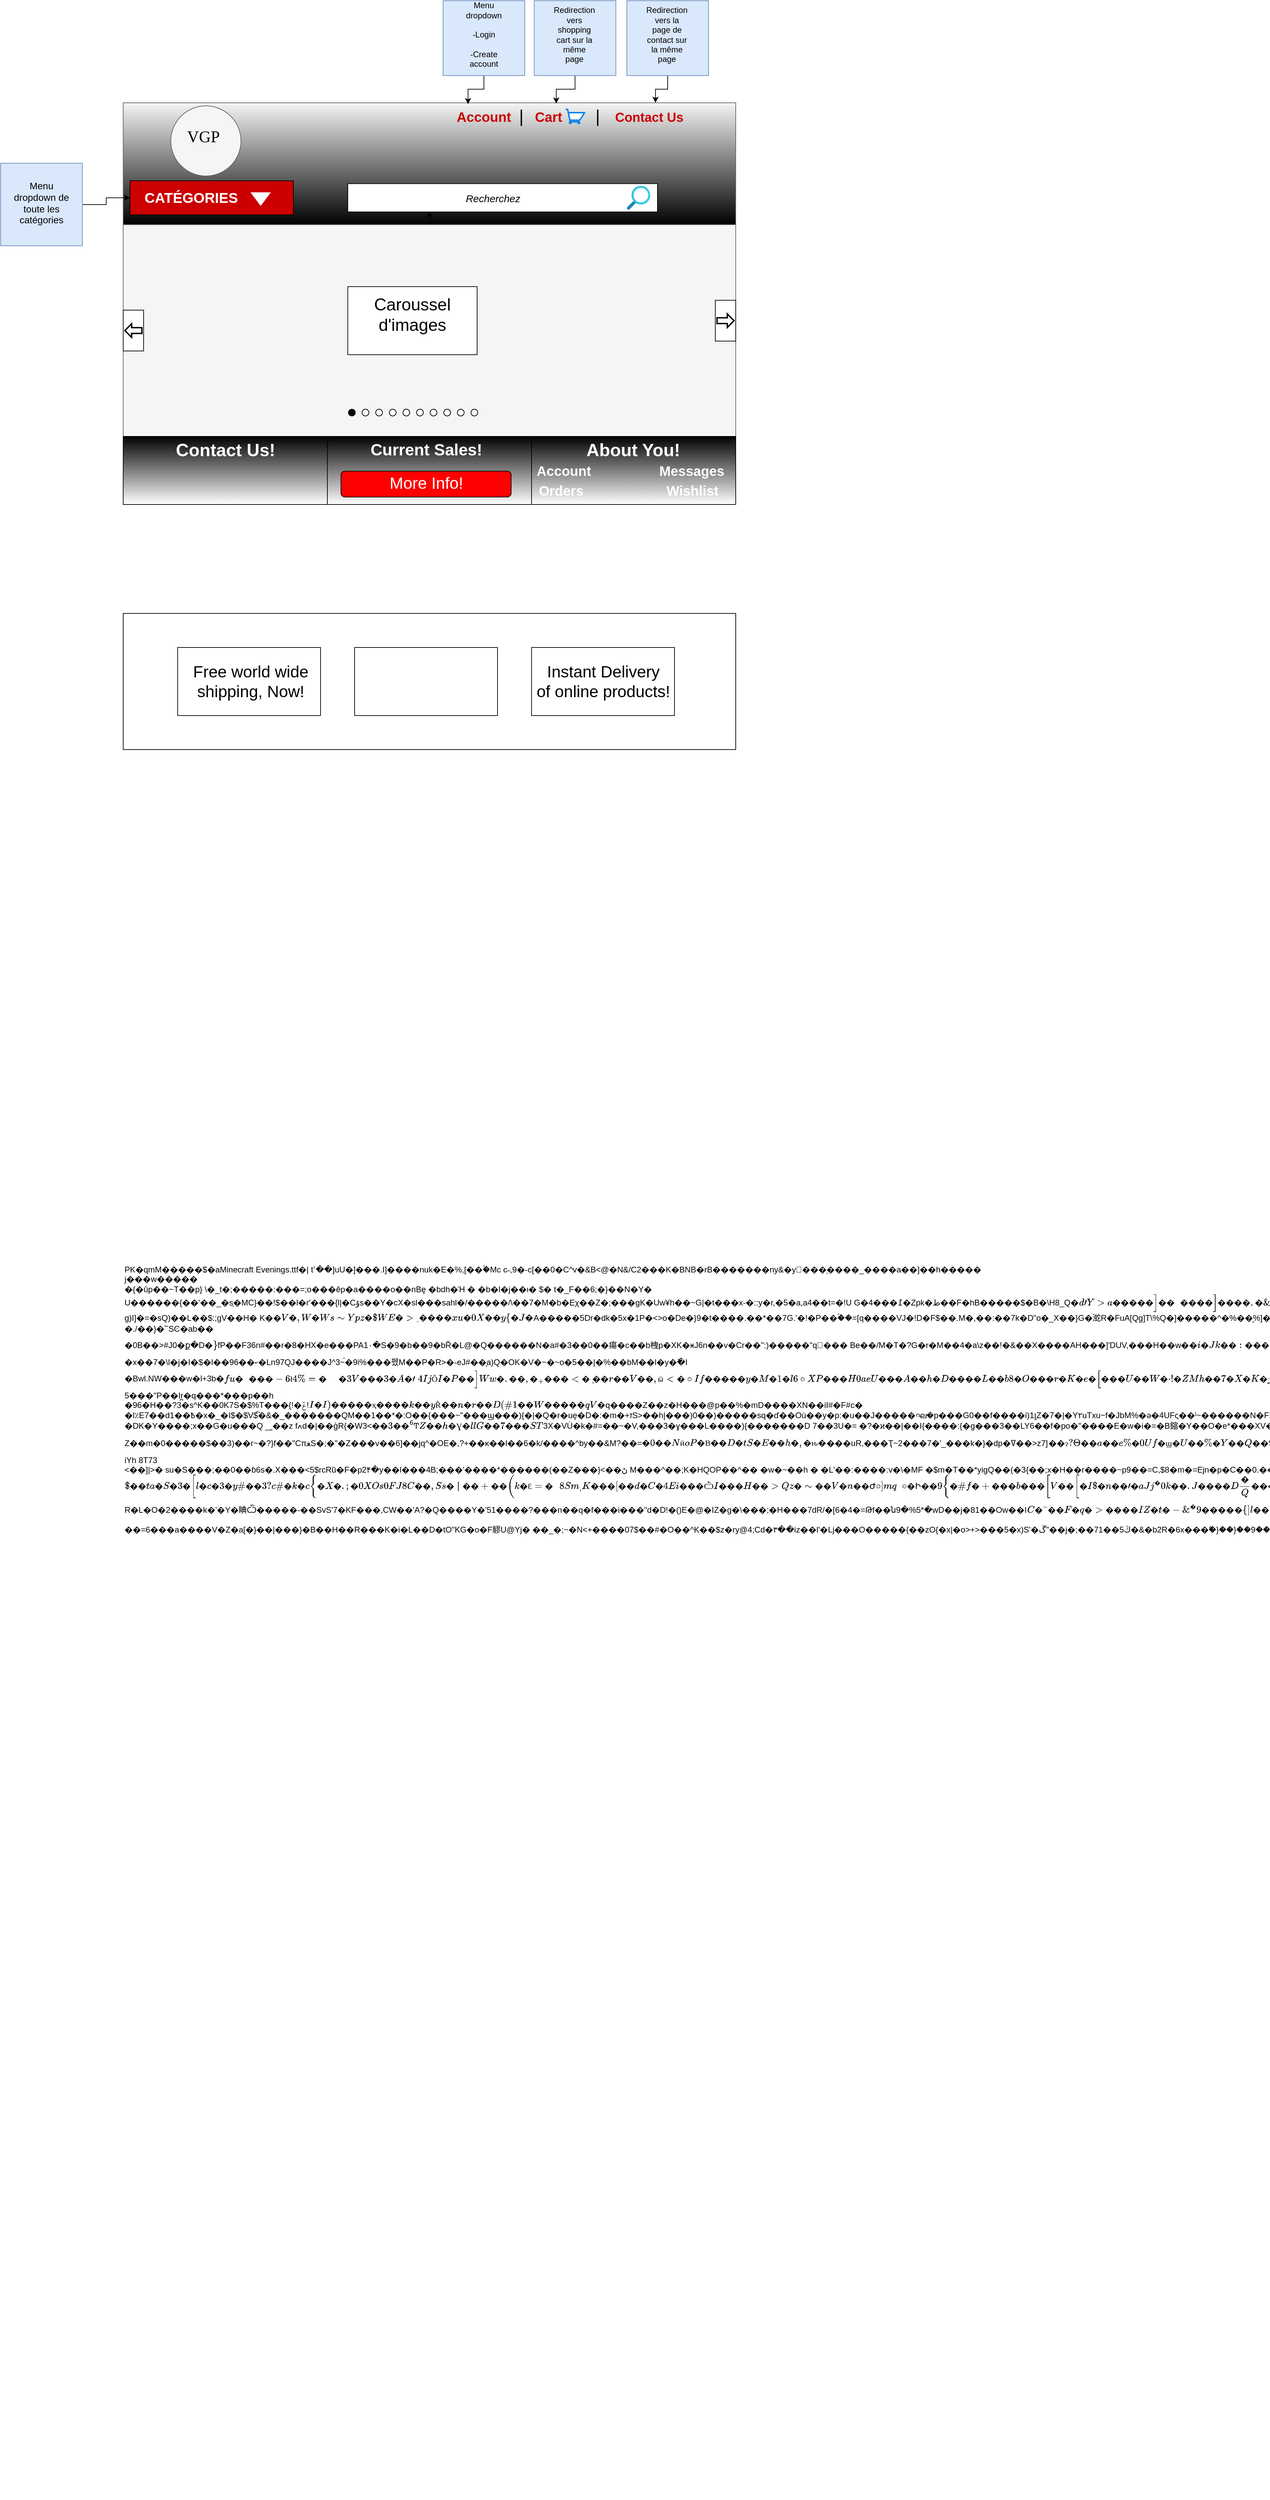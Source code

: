 <mxfile version="13.8.5" type="github">
  <diagram id="dYi3LoX2D-u_dekNeybU" name="Page-1">
    <mxGraphModel dx="2322" dy="3963" grid="1" gridSize="10" guides="1" tooltips="1" connect="1" arrows="1" fold="1" page="1" pageScale="1" pageWidth="900" pageHeight="1600" math="0" shadow="0">
      <root>
        <mxCell id="0" />
        <mxCell id="1" parent="0" />
        <mxCell id="12CVPQTj4qh7yBTBn0yW-5" value="" style="rounded=0;whiteSpace=wrap;html=1;fillColor=#f5f5f5;strokeColor=#666666;gradientColor=#000000;" vertex="1" parent="1">
          <mxGeometry y="-1700" width="900" height="179" as="geometry" />
        </mxCell>
        <mxCell id="cHnSCkkfZHPOHj3AAeh6-6" style="edgeStyle=orthogonalEdgeStyle;rounded=0;orthogonalLoop=1;jettySize=auto;html=1;exitX=0.5;exitY=0;exitDx=0;exitDy=0;" edge="1" parent="1" source="2yabFbFt9VHdaNWseqrh-1">
          <mxGeometry relative="1" as="geometry">
            <mxPoint x="450" y="-1541" as="targetPoint" />
          </mxGeometry>
        </mxCell>
        <mxCell id="2yabFbFt9VHdaNWseqrh-1" value="" style="rounded=0;whiteSpace=wrap;html=1;fillColor=#f5f5f5;strokeColor=#666666;fontColor=#333333;" vertex="1" parent="1">
          <mxGeometry y="-1521" width="900" height="311" as="geometry" />
        </mxCell>
        <mxCell id="2yabFbFt9VHdaNWseqrh-17" value="" style="group" connectable="0" vertex="1" parent="1">
          <mxGeometry x="331" y="-1250" width="190" height="10" as="geometry" />
        </mxCell>
        <mxCell id="2yabFbFt9VHdaNWseqrh-2" value="" style="ellipse;whiteSpace=wrap;html=1;aspect=fixed;fillColor=#000000;" vertex="1" parent="2yabFbFt9VHdaNWseqrh-17">
          <mxGeometry width="10" height="10" as="geometry" />
        </mxCell>
        <mxCell id="2yabFbFt9VHdaNWseqrh-3" value="" style="ellipse;whiteSpace=wrap;html=1;aspect=fixed;" vertex="1" parent="2yabFbFt9VHdaNWseqrh-17">
          <mxGeometry x="20" width="10" height="10" as="geometry" />
        </mxCell>
        <mxCell id="2yabFbFt9VHdaNWseqrh-4" value="" style="ellipse;whiteSpace=wrap;html=1;aspect=fixed;" vertex="1" parent="2yabFbFt9VHdaNWseqrh-17">
          <mxGeometry x="40" width="10" height="10" as="geometry" />
        </mxCell>
        <mxCell id="2yabFbFt9VHdaNWseqrh-5" value="" style="ellipse;whiteSpace=wrap;html=1;aspect=fixed;" vertex="1" parent="2yabFbFt9VHdaNWseqrh-17">
          <mxGeometry x="60" width="10" height="10" as="geometry" />
        </mxCell>
        <mxCell id="2yabFbFt9VHdaNWseqrh-6" value="" style="ellipse;whiteSpace=wrap;html=1;aspect=fixed;" vertex="1" parent="2yabFbFt9VHdaNWseqrh-17">
          <mxGeometry x="80" width="10" height="10" as="geometry" />
        </mxCell>
        <mxCell id="2yabFbFt9VHdaNWseqrh-7" value="" style="ellipse;whiteSpace=wrap;html=1;aspect=fixed;" vertex="1" parent="2yabFbFt9VHdaNWseqrh-17">
          <mxGeometry x="100" width="10" height="10" as="geometry" />
        </mxCell>
        <mxCell id="2yabFbFt9VHdaNWseqrh-8" value="" style="ellipse;whiteSpace=wrap;html=1;aspect=fixed;" vertex="1" parent="2yabFbFt9VHdaNWseqrh-17">
          <mxGeometry x="120" width="10" height="10" as="geometry" />
        </mxCell>
        <mxCell id="2yabFbFt9VHdaNWseqrh-9" value="" style="ellipse;whiteSpace=wrap;html=1;aspect=fixed;" vertex="1" parent="2yabFbFt9VHdaNWseqrh-17">
          <mxGeometry x="140" width="10" height="10" as="geometry" />
        </mxCell>
        <mxCell id="2yabFbFt9VHdaNWseqrh-10" value="" style="ellipse;whiteSpace=wrap;html=1;aspect=fixed;" vertex="1" parent="2yabFbFt9VHdaNWseqrh-17">
          <mxGeometry x="160" width="10" height="10" as="geometry" />
        </mxCell>
        <mxCell id="2yabFbFt9VHdaNWseqrh-11" value="" style="ellipse;whiteSpace=wrap;html=1;aspect=fixed;" vertex="1" parent="2yabFbFt9VHdaNWseqrh-17">
          <mxGeometry x="180" width="10" height="10" as="geometry" />
        </mxCell>
        <mxCell id="zTn_pAnikClX0TM4PAsH-5" style="edgeStyle=orthogonalEdgeStyle;rounded=0;orthogonalLoop=1;jettySize=auto;html=1;exitX=1;exitY=1;exitDx=0;exitDy=0;entryX=0.5;entryY=1;entryDx=0;entryDy=0;" edge="1" parent="2yabFbFt9VHdaNWseqrh-17" source="2yabFbFt9VHdaNWseqrh-2" target="2yabFbFt9VHdaNWseqrh-2">
          <mxGeometry relative="1" as="geometry" />
        </mxCell>
        <mxCell id="zTn_pAnikClX0TM4PAsH-8" value="" style="rounded=0;whiteSpace=wrap;html=1;" vertex="1" parent="1">
          <mxGeometry x="330" y="-1430" width="190" height="100" as="geometry" />
        </mxCell>
        <mxCell id="zTn_pAnikClX0TM4PAsH-10" value="&lt;font style=&quot;font-size: 25px&quot;&gt;Caroussel d&#39;images&lt;/font&gt;" style="text;html=1;strokeColor=none;fillColor=none;align=center;verticalAlign=middle;whiteSpace=wrap;rounded=0;" vertex="1" parent="1">
          <mxGeometry x="405" y="-1400" width="40" height="20" as="geometry" />
        </mxCell>
        <mxCell id="cHnSCkkfZHPOHj3AAeh6-7" value="" style="rounded=0;whiteSpace=wrap;html=1;fillColor=#FFFFFF;" vertex="1" parent="1">
          <mxGeometry x="330" y="-1581.25" width="455" height="41.5" as="geometry" />
        </mxCell>
        <mxCell id="cHnSCkkfZHPOHj3AAeh6-5" value="" style="aspect=fixed;html=1;points=[];align=center;image;fontSize=12;image=img/lib/azure2/general/Search.svg;fillColor=#000000;gradientColor=#CCCCCC;" vertex="1" parent="1">
          <mxGeometry x="740" y="-1578" width="34.46" height="35" as="geometry" />
        </mxCell>
        <mxCell id="cHnSCkkfZHPOHj3AAeh6-10" value="" style="html=1;verticalLabelPosition=bottom;align=center;labelBackgroundColor=#ffffff;verticalAlign=top;strokeWidth=2;strokeColor=#0080F0;shadow=0;dashed=0;shape=mxgraph.ios7.icons.shopping_cart;fillColor=#FFFFFF;gradientColor=none;" vertex="1" parent="1">
          <mxGeometry x="650" y="-1690.38" width="27.77" height="20.75" as="geometry" />
        </mxCell>
        <mxCell id="zTn_pAnikClX0TM4PAsH-13" value="" style="rounded=0;whiteSpace=wrap;html=1;fillColor=#CC0000;" vertex="1" parent="1">
          <mxGeometry x="10" y="-1585.5" width="240" height="50" as="geometry" />
        </mxCell>
        <mxCell id="cHnSCkkfZHPOHj3AAeh6-12" value="" style="rounded=0;whiteSpace=wrap;html=1;fillColor=#FFFFFF;gradientColor=#000000;gradientDirection=north;" vertex="1" parent="1">
          <mxGeometry y="-1210" width="300" height="100" as="geometry" />
        </mxCell>
        <mxCell id="cHnSCkkfZHPOHj3AAeh6-13" value="" style="rounded=0;whiteSpace=wrap;html=1;fillColor=#FFFFFF;gradientColor=#000000;gradientDirection=north;" vertex="1" parent="1">
          <mxGeometry x="300" y="-1210" width="300" height="100" as="geometry" />
        </mxCell>
        <mxCell id="cHnSCkkfZHPOHj3AAeh6-14" value="" style="rounded=0;whiteSpace=wrap;html=1;fillColor=#FFFFFF;gradientColor=#000000;gradientDirection=north;" vertex="1" parent="1">
          <mxGeometry x="600" y="-1210" width="300" height="100" as="geometry" />
        </mxCell>
        <mxCell id="cHnSCkkfZHPOHj3AAeh6-16" value="&lt;b&gt;&lt;font style=&quot;font-size: 26px&quot; color=&quot;#FFFFFF&quot;&gt;Contact Us!&lt;/font&gt;&lt;/b&gt;" style="text;html=1;resizable=0;autosize=1;align=center;verticalAlign=middle;points=[];fillColor=none;strokeColor=none;rounded=0;" vertex="1" parent="1">
          <mxGeometry x="70" y="-1200" width="160" height="20" as="geometry" />
        </mxCell>
        <mxCell id="cHnSCkkfZHPOHj3AAeh6-17" value="" style="shape=image;html=1;verticalAlign=top;verticalLabelPosition=bottom;labelBackgroundColor=#ffffff;imageAspect=0;aspect=fixed;image=https://cdn2.iconfinder.com/data/icons/asic/50/.svg-7-128.png;fillColor=#FFFFFF;gradientColor=none;" vertex="1" parent="1">
          <mxGeometry x="262" y="-1148" width="38" height="38" as="geometry" />
        </mxCell>
        <mxCell id="cHnSCkkfZHPOHj3AAeh6-18" value="" style="shape=image;html=1;verticalAlign=top;verticalLabelPosition=bottom;labelBackgroundColor=#ffffff;imageAspect=0;aspect=fixed;image=https://cdn2.iconfinder.com/data/icons/black-white-social-media/32/facebook_online_social_media-128.png;fillColor=#FFFFFF;gradientColor=none;" vertex="1" parent="1">
          <mxGeometry y="-1150" width="38" height="38" as="geometry" />
        </mxCell>
        <mxCell id="cHnSCkkfZHPOHj3AAeh6-19" value="" style="shape=image;html=1;verticalAlign=top;verticalLabelPosition=bottom;labelBackgroundColor=#ffffff;imageAspect=0;aspect=fixed;image=https://cdn2.iconfinder.com/data/icons/black-white-social-media/32/online_social_media_twitter-128.png;fillColor=#FFFFFF;gradientColor=none;" vertex="1" parent="1">
          <mxGeometry x="60" y="-1150" width="38" height="38" as="geometry" />
        </mxCell>
        <mxCell id="cHnSCkkfZHPOHj3AAeh6-20" value="" style="shape=image;html=1;verticalAlign=top;verticalLabelPosition=bottom;labelBackgroundColor=#ffffff;imageAspect=0;aspect=fixed;image=https://cdn1.iconfinder.com/data/icons/social-media-outline-6/128/SocialMedia_Instagram-Outline-128.png;fillColor=#FFFFFF;gradientColor=none;" vertex="1" parent="1">
          <mxGeometry x="120" y="-1148" width="38" height="38" as="geometry" />
        </mxCell>
        <mxCell id="cHnSCkkfZHPOHj3AAeh6-21" value="" style="shape=image;html=1;verticalAlign=top;verticalLabelPosition=bottom;labelBackgroundColor=#ffffff;imageAspect=0;aspect=fixed;image=https://cdn3.iconfinder.com/data/icons/social-round-corner/512/youtube__social_media__icons-128.png;fillColor=#FFFFFF;gradientColor=none;" vertex="1" parent="1">
          <mxGeometry x="187" y="-1148" width="38" height="38" as="geometry" />
        </mxCell>
        <mxCell id="cHnSCkkfZHPOHj3AAeh6-22" value="&lt;b&gt;&lt;font style=&quot;font-size: 26px&quot; color=&quot;#FFFFFF&quot;&gt;About You!&lt;/font&gt;&lt;/b&gt;" style="text;html=1;resizable=0;autosize=1;align=center;verticalAlign=middle;points=[];fillColor=none;strokeColor=none;rounded=0;" vertex="1" parent="1">
          <mxGeometry x="674.46" y="-1200" width="150" height="20" as="geometry" />
        </mxCell>
        <mxCell id="eJIkvE0NkPN4ULKy25J0-5" value="" style="rounded=0;whiteSpace=wrap;html=1;" vertex="1" parent="1">
          <mxGeometry y="-950" width="900" height="200" as="geometry" />
        </mxCell>
        <mxCell id="zTn_pAnikClX0TM4PAsH-18" value="&lt;b&gt;&lt;font style=&quot;font-size: 21px&quot; color=&quot;#FFFFFF&quot;&gt;CATÉGORIES&lt;/font&gt;&lt;/b&gt;" style="text;html=1;strokeColor=none;fillColor=none;align=center;verticalAlign=middle;whiteSpace=wrap;rounded=0;" vertex="1" parent="1">
          <mxGeometry x="80" y="-1571.25" width="40" height="20" as="geometry" />
        </mxCell>
        <mxCell id="cHnSCkkfZHPOHj3AAeh6-23" value="&lt;b&gt;&lt;font style=&quot;font-size: 20px&quot; color=&quot;#FFFFFF&quot;&gt;Account&lt;/font&gt;&lt;/b&gt;" style="text;html=1;resizable=0;autosize=1;align=center;verticalAlign=middle;points=[];fillColor=none;strokeColor=none;rounded=0;" vertex="1" parent="1">
          <mxGeometry x="597.23" y="-1170" width="100" height="20" as="geometry" />
        </mxCell>
        <mxCell id="eJIkvE0NkPN4ULKy25J0-13" value="" style="rounded=0;whiteSpace=wrap;html=1;" vertex="1" parent="1">
          <mxGeometry x="80" y="-900" width="210" height="100" as="geometry" />
        </mxCell>
        <mxCell id="zTn_pAnikClX0TM4PAsH-19" value="" style="html=1;shadow=0;dashed=0;align=center;verticalAlign=middle;shape=mxgraph.arrows2.arrow;dy=0.6;dx=40;direction=south;notch=0;fillColor=#FFFFFF;strokeColor=none;" vertex="1" parent="1">
          <mxGeometry x="187" y="-1568.5" width="30" height="20" as="geometry" />
        </mxCell>
        <mxCell id="cHnSCkkfZHPOHj3AAeh6-24" value="&lt;b&gt;&lt;font style=&quot;font-size: 20px&quot; color=&quot;#FFFFFF&quot;&gt;Orders&lt;/font&gt;&lt;/b&gt;" style="text;html=1;resizable=0;autosize=1;align=center;verticalAlign=middle;points=[];fillColor=none;strokeColor=none;rounded=0;" vertex="1" parent="1">
          <mxGeometry x="603.46" y="-1141" width="80" height="20" as="geometry" />
        </mxCell>
        <mxCell id="eJIkvE0NkPN4ULKy25J0-17" value="&lt;span style=&quot;font-size: 24px&quot;&gt;Free world wide&lt;br&gt;shipping, Now!&lt;/span&gt;" style="text;html=1;resizable=0;autosize=1;align=center;verticalAlign=middle;points=[];fillColor=none;strokeColor=none;rounded=0;" vertex="1" parent="1">
          <mxGeometry x="77" y="-870" width="220" height="40" as="geometry" />
        </mxCell>
        <mxCell id="zTn_pAnikClX0TM4PAsH-22" style="edgeStyle=orthogonalEdgeStyle;rounded=0;orthogonalLoop=1;jettySize=auto;html=1;" edge="1" parent="1" source="zTn_pAnikClX0TM4PAsH-20" target="zTn_pAnikClX0TM4PAsH-13">
          <mxGeometry relative="1" as="geometry" />
        </mxCell>
        <mxCell id="cHnSCkkfZHPOHj3AAeh6-25" value="&lt;b&gt;&lt;font style=&quot;font-size: 20px&quot; color=&quot;#FFFFFF&quot;&gt;Messages&lt;/font&gt;&lt;/b&gt;" style="text;html=1;resizable=0;autosize=1;align=center;verticalAlign=middle;points=[];fillColor=none;strokeColor=none;rounded=0;" vertex="1" parent="1">
          <mxGeometry x="780" y="-1170" width="110" height="20" as="geometry" />
        </mxCell>
        <mxCell id="eJIkvE0NkPN4ULKy25J0-18" value="" style="rounded=0;whiteSpace=wrap;html=1;" vertex="1" parent="1">
          <mxGeometry x="340" y="-900" width="210" height="100" as="geometry" />
        </mxCell>
        <mxCell id="zTn_pAnikClX0TM4PAsH-20" value="" style="rounded=0;whiteSpace=wrap;html=1;fillColor=#dae8fc;strokeColor=#6c8ebf;" vertex="1" parent="1">
          <mxGeometry x="-180" y="-1611.25" width="120" height="121.25" as="geometry" />
        </mxCell>
        <mxCell id="cHnSCkkfZHPOHj3AAeh6-26" value="&lt;b&gt;&lt;font style=&quot;font-size: 20px&quot; color=&quot;#FFFFFF&quot;&gt;Wishlist&lt;/font&gt;&lt;/b&gt;" style="text;html=1;resizable=0;autosize=1;align=center;verticalAlign=middle;points=[];fillColor=none;strokeColor=none;rounded=0;" vertex="1" parent="1">
          <mxGeometry x="791" y="-1141" width="90" height="20" as="geometry" />
        </mxCell>
        <mxCell id="eJIkvE0NkPN4ULKy25J0-19" value="" style="rounded=0;whiteSpace=wrap;html=1;" vertex="1" parent="1">
          <mxGeometry x="600" y="-900" width="210" height="100" as="geometry" />
        </mxCell>
        <mxCell id="zTn_pAnikClX0TM4PAsH-21" value="&lt;div&gt;&lt;font style=&quot;font-size: 14px&quot;&gt;Menu dropdown de toute les catégories&lt;br&gt;&lt;/font&gt;&lt;/div&gt;" style="text;html=1;strokeColor=none;fillColor=none;align=center;verticalAlign=middle;whiteSpace=wrap;rounded=0;" vertex="1" parent="1">
          <mxGeometry x="-170" y="-1568.5" width="100" height="30" as="geometry" />
        </mxCell>
        <mxCell id="zTn_pAnikClX0TM4PAsH-25" value="" style="ellipse;whiteSpace=wrap;html=1;aspect=fixed;fillColor=#f5f5f5;strokeColor=#666666;fontColor=#333333;" vertex="1" parent="1">
          <mxGeometry x="70" y="-1695.5" width="103" height="103" as="geometry" />
        </mxCell>
        <mxCell id="cHnSCkkfZHPOHj3AAeh6-27" value="&lt;font style=&quot;font-size: 24px&quot;&gt;Instant Delivery &lt;br&gt;of online products!&lt;/font&gt;" style="text;html=1;resizable=0;autosize=1;align=center;verticalAlign=middle;points=[];fillColor=none;strokeColor=none;rounded=0;rotation=0;" vertex="1" parent="1">
          <mxGeometry x="600" y="-870" width="210" height="40" as="geometry" />
        </mxCell>
        <mxCell id="cHnSCkkfZHPOHj3AAeh6-28" value="&lt;b&gt;&lt;font style=&quot;font-size: 24px&quot; color=&quot;#FFFFFF&quot;&gt;Current Sales!&lt;/font&gt;&lt;/b&gt;" style="text;html=1;resizable=0;autosize=1;align=center;verticalAlign=middle;points=[];fillColor=none;strokeColor=none;rounded=0;" vertex="1" parent="1">
          <mxGeometry x="355" y="-1200" width="180" height="20" as="geometry" />
        </mxCell>
        <mxCell id="cHnSCkkfZHPOHj3AAeh6-30" value="" style="rounded=1;whiteSpace=wrap;html=1;gradientColor=none;fillColor=#FF0000;" vertex="1" parent="1">
          <mxGeometry x="320" y="-1159" width="250" height="38" as="geometry" />
        </mxCell>
        <mxCell id="cHnSCkkfZHPOHj3AAeh6-31" value="&lt;span style=&quot;font-size: 24px&quot;&gt;&lt;font color=&quot;#ffffff&quot;&gt;More Info!&lt;/font&gt;&lt;/span&gt;" style="text;html=1;resizable=0;autosize=1;align=center;verticalAlign=middle;points=[];fillColor=none;strokeColor=none;rounded=0;" vertex="1" parent="1">
          <mxGeometry x="385" y="-1151" width="120" height="20" as="geometry" />
        </mxCell>
        <mxCell id="cHnSCkkfZHPOHj3AAeh6-29" value="" style="shape=image;html=1;verticalAlign=top;verticalLabelPosition=bottom;labelBackgroundColor=#ffffff;imageAspect=0;aspect=fixed;image=https://cdn0.iconfinder.com/data/icons/software-16/20/mouse_pointer-128.png;fillColor=#FFFFFF;gradientColor=none;rotation=-40;" vertex="1" parent="1">
          <mxGeometry x="520" y="-1154.5" width="47" height="47" as="geometry" />
        </mxCell>
        <mxCell id="zTn_pAnikClX0TM4PAsH-27" value="&lt;font color=&quot;#CC0000&quot;&gt;&lt;b&gt;&lt;font style=&quot;font-size: 20px&quot;&gt;Account&lt;/font&gt;&lt;/b&gt;&lt;/font&gt;" style="text;html=1;strokeColor=none;fillColor=none;align=center;verticalAlign=middle;whiteSpace=wrap;rounded=0;" vertex="1" parent="1">
          <mxGeometry x="505" y="-1690" width="50" height="20" as="geometry" />
        </mxCell>
        <mxCell id="zTn_pAnikClX0TM4PAsH-28" value="" style="line;strokeWidth=2;direction=south;html=1;fillColor=#CC0000;" vertex="1" parent="1">
          <mxGeometry x="580" y="-1690" width="10" height="24" as="geometry" />
        </mxCell>
        <mxCell id="zTn_pAnikClX0TM4PAsH-29" value="&lt;b&gt;&lt;font style=&quot;font-size: 20px&quot; color=&quot;#CC0000&quot;&gt;Cart&lt;/font&gt;&lt;/b&gt;" style="text;html=1;strokeColor=none;fillColor=none;align=center;verticalAlign=middle;whiteSpace=wrap;rounded=0;" vertex="1" parent="1">
          <mxGeometry x="600" y="-1690" width="50" height="20" as="geometry" />
        </mxCell>
        <mxCell id="zTn_pAnikClX0TM4PAsH-30" value="" style="line;strokeWidth=2;direction=south;html=1;fillColor=#CC0000;" vertex="1" parent="1">
          <mxGeometry x="692.23" y="-1690" width="10" height="24" as="geometry" />
        </mxCell>
        <mxCell id="zTn_pAnikClX0TM4PAsH-31" value="&lt;font color=&quot;#CC0000&quot;&gt;&lt;b&gt;&lt;font style=&quot;font-size: 19px&quot;&gt;Contact Us&lt;/font&gt;&lt;/b&gt;&lt;/font&gt;" style="text;html=1;strokeColor=none;fillColor=none;align=center;verticalAlign=middle;whiteSpace=wrap;rounded=0;" vertex="1" parent="1">
          <mxGeometry x="710" y="-1688" width="125.54" height="20" as="geometry" />
        </mxCell>
        <mxCell id="zTn_pAnikClX0TM4PAsH-32" value="&lt;font style=&quot;font-size: 15px&quot;&gt;&lt;i&gt;Recherchez&lt;/i&gt;&lt;/font&gt;" style="text;html=1;strokeColor=none;fillColor=none;align=center;verticalAlign=middle;whiteSpace=wrap;rounded=0;" vertex="1" parent="1">
          <mxGeometry x="436" y="-1570.5" width="215" height="20" as="geometry" />
        </mxCell>
        <mxCell id="zTn_pAnikClX0TM4PAsH-38" style="edgeStyle=orthogonalEdgeStyle;rounded=0;orthogonalLoop=1;jettySize=auto;html=1;entryX=0.563;entryY=0.011;entryDx=0;entryDy=0;entryPerimeter=0;" edge="1" parent="1" source="zTn_pAnikClX0TM4PAsH-33" target="12CVPQTj4qh7yBTBn0yW-5">
          <mxGeometry relative="1" as="geometry" />
        </mxCell>
        <mxCell id="zTn_pAnikClX0TM4PAsH-33" value="" style="rounded=0;whiteSpace=wrap;html=1;fillColor=#dae8fc;strokeColor=#6c8ebf;" vertex="1" parent="1">
          <mxGeometry x="470" y="-1850" width="120" height="110" as="geometry" />
        </mxCell>
        <mxCell id="zTn_pAnikClX0TM4PAsH-34" value="Menu dropdown&lt;br&gt;&lt;br&gt;&lt;div&gt;-Login&lt;/div&gt;&lt;div&gt;&lt;br&gt;&lt;/div&gt;-Create account" style="text;html=1;strokeColor=none;fillColor=none;align=center;verticalAlign=middle;whiteSpace=wrap;rounded=0;" vertex="1" parent="1">
          <mxGeometry x="510" y="-1810" width="40" height="20" as="geometry" />
        </mxCell>
        <mxCell id="zTn_pAnikClX0TM4PAsH-42" style="edgeStyle=orthogonalEdgeStyle;rounded=0;orthogonalLoop=1;jettySize=auto;html=1;entryX=0.707;entryY=0.006;entryDx=0;entryDy=0;entryPerimeter=0;" edge="1" parent="1" source="zTn_pAnikClX0TM4PAsH-39" target="12CVPQTj4qh7yBTBn0yW-5">
          <mxGeometry relative="1" as="geometry" />
        </mxCell>
        <mxCell id="zTn_pAnikClX0TM4PAsH-39" value="" style="rounded=0;whiteSpace=wrap;html=1;fillColor=#dae8fc;strokeColor=#6c8ebf;" vertex="1" parent="1">
          <mxGeometry x="603.89" y="-1850" width="120" height="110" as="geometry" />
        </mxCell>
        <mxCell id="zTn_pAnikClX0TM4PAsH-40" value="Redirection vers shopping cart sur la même page" style="text;html=1;strokeColor=none;fillColor=none;align=center;verticalAlign=middle;whiteSpace=wrap;rounded=0;" vertex="1" parent="1">
          <mxGeometry x="643.46" y="-1810" width="40" height="20" as="geometry" />
        </mxCell>
        <mxCell id="zTn_pAnikClX0TM4PAsH-45" style="edgeStyle=orthogonalEdgeStyle;rounded=0;orthogonalLoop=1;jettySize=auto;html=1;entryX=0.869;entryY=0;entryDx=0;entryDy=0;entryPerimeter=0;" edge="1" parent="1" source="zTn_pAnikClX0TM4PAsH-43" target="12CVPQTj4qh7yBTBn0yW-5">
          <mxGeometry relative="1" as="geometry" />
        </mxCell>
        <mxCell id="zTn_pAnikClX0TM4PAsH-43" value="" style="rounded=0;whiteSpace=wrap;html=1;fillColor=#dae8fc;strokeColor=#6c8ebf;" vertex="1" parent="1">
          <mxGeometry x="740" y="-1850" width="120" height="110" as="geometry" />
        </mxCell>
        <mxCell id="zTn_pAnikClX0TM4PAsH-44" value="Redirection vers la page de contact sur la même page" style="text;html=1;strokeColor=none;fillColor=none;align=center;verticalAlign=middle;whiteSpace=wrap;rounded=0;" vertex="1" parent="1">
          <mxGeometry x="779.46" y="-1810" width="40" height="20" as="geometry" />
        </mxCell>
        <mxCell id="cHnSCkkfZHPOHj3AAeh6-39" value="" style="rounded=0;whiteSpace=wrap;html=1;fillColor=#FFFFFF;gradientColor=none;" vertex="1" parent="1">
          <mxGeometry y="-1395.5" width="30" height="60" as="geometry" />
        </mxCell>
        <mxCell id="cHnSCkkfZHPOHj3AAeh6-40" value="" style="shape=mxgraph.arrows.arrow_left;html=1;verticalLabelPosition=bottom;verticalAlign=top;strokeWidth=2;strokeColor=#000000;fillColor=#FFFFFF;gradientColor=none;" vertex="1" parent="1">
          <mxGeometry x="2.5" y="-1375.5" width="25" height="20" as="geometry" />
        </mxCell>
        <mxCell id="cHnSCkkfZHPOHj3AAeh6-42" value="" style="rounded=0;whiteSpace=wrap;html=1;fillColor=#FFFFFF;gradientColor=none;" vertex="1" parent="1">
          <mxGeometry x="870" y="-1410" width="30" height="60" as="geometry" />
        </mxCell>
        <mxCell id="cHnSCkkfZHPOHj3AAeh6-43" value="" style="shape=mxgraph.arrows.arrow_left;html=1;verticalLabelPosition=bottom;verticalAlign=top;strokeWidth=2;strokeColor=#000000;fillColor=#FFFFFF;gradientColor=none;rotation=-180;" vertex="1" parent="1">
          <mxGeometry x="872.5" y="-1390" width="25" height="20" as="geometry" />
        </mxCell>
        <mxCell id="zTn_pAnikClX0TM4PAsH-46" value="PK�qmM�����$�aMinecraft Evenings.ttf�| tՙ��]uU�]���.I]����nuk�E�%,[��۫�Mc c˶,9�-c[��0�C^v�&amp;B&lt;@�N&amp;/C2���K�BNB�rB�������ny&amp;�y���֭����_����a��]��h�����&#xa;j���w�����&#xa;�{�ûp��~T��p} \�_t�;�����:���=;o���ĕp�a����o��nBȩ �bdh�Ή �  �b�l�j��ι� $� t�_F��6;�}��N�Y�&#xa;U������{��&#39;��_�sֶ�MC}��!$��l�r&#39;���{l|�Cۇs��Y�cX�sl���sahl�/�����/\��7�M�b�Eχ��Z�;���gK�Uw¥h��~G|�t���x-�::y�r,�5�a,a4��t=�!U G�4���߁�Zpk�ط��F�hB�����$�B�\H8_Q�`d&#39;Y &gt;a�����]������]����.�&amp;��p��K�hM���Cp�����xYp������g�{:��3����f��W������Pv &#39;��cr������&gt;��Sc���Ǖ��Ndg���+�(\a~�B�8��PbG2PJ�6ԅz��=�s^�;�q��D�����&#39;梡��8�&#39;���&amp;~:���O&amp;^�����&#39;^���Ħ�u&#39;�{��s���C������,&amp;����;��N�&gt;��9BUMޕ�y�ۋdDAW�QQ)H���OU�Y�jQhT����uhc��a� Ԅ�(����@�v�Fe�Gu�&lt;* u��L��,4u���.D��|TD�B�-FK�Rԋ��&gt;���@��C�ؗ�[���&lt;����@�&amp;� O�Yq&#39;�&#39;�T]VuB����&gt;��s��#�%rP~�F�=��}��݁p`u�S�=�gBw+7(%�2���h;��o���m�Ȭȯ�O�-������_���B���/b�h�6S Já��5^_�@��MѦ�&#39;�O���o���Pt��UG]?��ن��)&lt;����Z|�/���Q�ݎ�c��RǨc���kN�w$D3ތ�����ț�4T#_țV��J��9w�8sY5\�5�+9���TDT�j�Ѕ�|^�e5чcF/p_S��haMdO�--���DG�4H&lt;oA��bj��#� O�v�Π� 1n���#��;r�\:SsY�Ց��ؔ�0d�{Y1� �/��?&#39;5܅U�TL������i�a��&lt;���N&#xa;���zd��~�&#39;!�B��&#xa;T�a�����a�&amp;LKU���qA`PL�M&gt;|�M���OS��J�M;�7�D*Up7�.��Uy�$�l@0�Ӛ����XnHS�����M��v�Y+]�W����s�t�(j@�|�1���;�{�N�[�ie�,���G49*=���%)�&quot;��^H��u�p���.IIr�]c(�QY��$z?&lt;��N&gt;B\��3��J�~h�f,)��Ż[w�k�d�[Q��r g)I]�=�sQ)��L��$:;gV��H� K��`V�,W�Ws~Ypz�$ WE�&gt;͵����xu�0X��y{\�J�`A�����5Dr�dk�5x�1P�&lt;&gt;o�De�}9�t����.��*��7G.&#39;�!�P��ۢ��=[q����VJ�!D�F$��.M�,��:��7k�D&quot;o�_X��}G�㵃R�FuA[Qg]T\%Q�]�����^�%��ͅ%]����\�ip�Z,4��o�#�p����G�*� �X�;�ޡ����u�N=,{&quot;�҂A!�vT�Mh�T�ʧ�`�������]E��]�e�^Q�%Ě�p=��qT��E��Q��ݷ&#xa;T�4��y��EK;m�V�-���&lt;p���;�_6�ׅZ��I��HP�,IQ�r����+�B�����RW8��F#r����u ��屰����am�ԪK���m�h����&lt;��-w�Q��r��2��b�D���m� џ������N�]�QFQzG�-(6Ib,�a �P�V����4�fN���=�#2&#39;*�]]|]�z�EBT�����j�{À�j�&gt;�����6���]RWPք��-O��@e6���� f�1�6h�_�� �e�\�&#39;��f�XHcL�$@-��✍� ��5&amp;� ��U���Wt:���d�ZJ�&#39;��?\:`��ݭ�$ؒj��ߪ#���.�����=RTo�b�����(��~�p���&#39;^�ׯ9�rL�s�E���l�9t昃�BOU���GN��8�ST&#xa;�./��}�՟SϾ�ab��&#xa;�0B��&gt;#J0�ք�D�`}&#xa;`fP��F36n#��r�8�HX�e���PA1٠�S�9�b��9�bŘ�L@�Q������N�a#�3��0��瘍�c��b栧p�XK�ӿJ6n��v�Cr��&quot;:)�����&quot;q׌��� Be��/M�T�?G�r�M��4�a\z��!�&amp;��X����AH���]&#39;DUV,���H��w`��i�Jk��:���!�/FO����B�d����&quot;]`~��5UJ�E��������zԄ��j�g��I��D�ͅ�����zФ�N�K�޺��7�IՁ�1ׁ݉�D7��`��P�#&#xa;f�������s���&amp;ё�5��&lt;bĘ �`��P�P3p@��� ��4`�f��1�-f&quot;���&quot;�5�H����FO�����gh,�3�[�K_��b �[p�I#��x�J��8�K_�Q��B;��C�&amp;��M��KF&lt;Q�����}u�O�O���k�DT�$��=-t]+5}rTÝj��c~o{]o�I�zQ��&quot;���u��?�V�5�ð��_��� -}WjRiZ&lt;Wjd�۽�*�)1�RG��{n��{��gq��s�}�JN�I��r�^ÿ�߹��m�S��&gt;~�/��u�&amp;�R����l���iЩy��$; �6 ��;�YM�yG�a�X�&#xa;���1��ญ�&gt;.�-�&amp;`)��XLS����m�&lt;&#xa;�x��7�\l�j�I�$�l��96��ކ�Ln97QJ����J^3~́�9i%���펬M��P�R&gt;�-eJ#��֪a)Q�OK�V�~�~o�5��|�%��bM��l�y�߫�I&#xa;�Bwl.NW���w�ӏ+3b�`fu����-6ł4%=��3V���3�A�&#39;4IjǑI�P��]Ww�.� �,�_+���&lt;�ܱ��r��V��,ӹ&lt;�\@If�����y�M�1�l6@XP���H0aeU���A��h�D����L��b8�O���r�K�e�[���U��W�*!�ZMh��7&quot;�X �K�j����H^���ש�1_��Oɔ8\��q���H&#39;Ȧ18��`��w���42��_&quot;�����&gt;�x�;A~zf�L���v����u%?�պ�tj5��1�HS����� ���nИD�iof45Iۃ�+�a���϶��q�=��p��KlN&gt;d�`y溘\{��/���w���ҝ2��,C�&#39;����0��q���?����:�~��I�d�L0&lt;��O���t�ɟQ��n��.v�@�ԉx� (�HgE�N n�b}(GDQ�0f�L��i&#xa;O׍E5���k槭�n���2����H�1����H]O���oL�&quot;�S K�&quot;N$ s�2âٮo8�0/׌ŭF+maM��ǹ��S�/XU���9�`1Ͻ�sm��J�w��|3���Bt��|=Y:����_�*�S��-C��TE�i�ӝ8�1&lt;;���� ��$�&lt;Լd|���!tÏ�U���9���3f�`)��.��B��vo�(M��6(�&quot;%�1B����e�ʩQVlW��=!*�t�d�&#39;��;49RFJ�y@��*�HL �V-&lt; �(u&gt;�cr~���,�.���ۧ�X�Q`!�)����k��VAO��Dyg��%X+}WO&#39;��}�SNx�3��h1��)}җS��u���\�w,�Vcq�&#39;_p8mꠝ��wFE�S�u&#xa;5���&quot;P��Ir̪�q���*���p��h&#xa;�96�H��?3�s^K��0K7S�$%T���{!�ݞ!`I�I)�����ҳ����k��yȒ��n�r��D(#1��W�����qV�`q��&lt;n���+g�&amp;,ڦ|a���p̈`�����\/��9n�v^�[���!J�D�z욤R�6��x%]T�MNIV@5�bğ����w6�H�U�DW�lњ����?�Y��5|�ǟ��d�&quot;��PDf�K�g�@�I��=�R�W�lI�C��r�6�k�� ��}����&gt;��Z��z�H���@p��%�mD����XN��iI#�F#c�&#xa;�l٪E7��d1��߿�x�_�I$�$V$҇�&amp;�_�������QM��1��*�:O��{���~&quot;���ϣ���){�|�Q�r�uę�D�:�m�+זS&gt;��h|���)0��)�����sq�ď��Où��y�p:�u��J�����ഘ�p���G0��f����i)1լZ�7�|�Y۲uTxu~f�JbM%�ǝ�4UFς��ˡ~������N�Fx~��La�fRŨÌZ�û,�`�&amp;��p`)�뛆�,y�Y�K)�l�C�כl�p���9�\J &amp;m�FR���r����O;3Tux{�޻����� &lt;��l��O�y3|���}g�SjL �@ՏK_��f�~H�\f��+7��)��MQ������A�ֵS]�&#xa;�DK�Y����;x��G�u���Q _˷��z fߍd�|��ģR{�W3&lt;�`�3��^6ͲZ��h�Ɣ�llG��7���ST`3X�VÙ�k�#=��~�V,���3�ɣ���L����){�������D 7��3U�= �?�ϰ��|��I{����:{�g���3��LY6��f�po�&quot;����E�w�i�=�B鏥�Y��O�e*���XV�l���Q��݁��,�-�y���R��-Ii���w|�5I���I��Bu���36��a��Z&quot;F�$L�Gn���I*�G����׮�cå�3�Z�`u�%L�G���^&quot;S�7����uL&lt;;qҵSxYhL_��D���, ϭ9���y�+��4f�Y�#�;�D&gt;�0�9�`~K����_�A\����0�����$H�U���4&#xa;Z��m�0�����$��&lt;i�2��gRo�a���{2�[\;���jWIZx�3b�}U/L����ߥZ�Q������-~�CC�����,Lcj�c�XR�&lt;^x�Ua���1t��:7����谧e+USaa�����E�������L-� ��*��:IO0��:{�V���� ���Bi�;�_&gt;3)��r~�?}f��&quot;CπﻐS�;�&quot;�Z���v��6]��jq^�OE�,?+��ĸ��l��6�k/����^by��&amp;M?��=`�0��NӥoP �В��D�tS�E��h�,�ԋ�`���uR,���Ҭ~2���7�&#39;_���k�}�dp�ߜ��&gt;z7]`��ɂ?Θ��a��e%�0Uf�ϣ�U��%�Y��Q��9wk�&quot;_-���Ҭ�H0�gu6YK͏7���1�h�j@c��Ƹ���0�������#���&quot;�&amp;�yඑ�Z��nd��&amp;��=K���b�ϯ��Ö��D3J!��AT�����X�;Ϭl̆ʦ�XHe�s����LF� �u@��Y�;�:q�0aLly��S� &#xa;�1���jeW�a�V�Sց��`׌�E�fݳH���S]M匲qΐ����_�ͤ��て��P1��yː��ȡez?�Qd0I� ���V�%U2���u����u���fmv�%����8O8�o�a�L#P1��xA�?0g�/�&#39;��@RS/E�&quot;�ec�3D1���~�;o�je@`����&gt;D�A|�ק3lG��{ O45�H�ϵ��z:���n3b����q��1gNR��6���vd�kY䀙�(++��������������j��&gt;�d&gt;nH�Ϥ�E Z�p/�u ��K��Od`�cTMe���F�{5т�y.����$9�&amp;�v/����.lk&#xa; iYh 8T73&#xa;&lt;��]|&gt;� su�S���;��0��ɓ6s�.X���&lt;5$rcRȕ�F�p2۴�у��l���4B;���&#39;����*������(��Z���}&lt;��ڻ  M���^��;K�HQOP��^�� �w�~��h � �L&#39;��:����:v�\�MF �$m�T��*yigQ��(�3{��;x�H��r����~p9��=C,$8�m�=Ejn�p�C��0.���m~��y�X��j����s*�Ƭ�y�n�x Nd��^��狷��g�[����O������/�&#39;�����u�6���ŉ��6���[s`$��ta�S�3�[l�c�3�y#��3?c#�k�c{�X�.;�0XOs0FJ8C��,Ss�|��+��(k�Ɛ=�׎8Sm_&#xa;,K���[��d�C�4E i���ѼI���H��&gt;Qz�~��V�n��Ժ@]mq @�Ի��9{�#f�+��� b���[V��[�I$�n��&#39;�aJj^�0k��.J����D�/Q����؂D�[�H�,��b�T�N���D|0M�e1�eI8�I��#�N��ܭ�x�_&#39;�@�O�����wg����^�u��JUw���!��v��@ozu�F�&#39;�݃��QP�T���2y�Y]|_���-uL�Cٳ��q��?&amp;w�X��B�f��&gt;����,�������˪����r�4_�!�a�F�v�y^�xk&#39;�����7&quot;VW�̓���,=RSM��G��u��������ɞj�B�4��Ռ�=:�Rr�N���h���ǁx��훅��Ers��#�&lt; l�����33����J�{�S�Njnʨ�{��L�,�����^v��5�� La%Vo�4�,͈��ң:K�jp�f��sE�$ ߯�Ě��?^��m��M������Oē�%��d̴�F&gt;4����e,��ڛY,�����允�e��cu���V�l�b!��Z_�DGx�^�����i�qO��O^�&quot;O��7��r%-�w�57�YZV8|fb�����-uT��&#39;��l�wL��tٯ_�ΠNt���̀L�b�W6��[f�1�zz����y6���,r ���%��!&lt;�YL���D�$=Ki�B�L8| &gt;l��R�,� t�Ӥi���5:9�t���&amp;���9r�����m����R�l���]�F�k�G�a!G����,��Bґl^��õ���L;�#�C����i��Q{I�����s/�/�J#�??��7���;��$T�_^�^ޯ��%5u��ϙ��w�0ޒ��5�%���zo����x��~�χK���7&quot;�{�@���J�v(����&#xa;�s|�7�O`R�L�O�2����k�&#39;�Y�睓Ѽ�����-��SvS&#39;7�KF���,CW��&#39;A?�Q����Y�&#39;51����?���n��q�f���i���&quot;d�D!�()E�@�IZ�g�\���;�H���7dR/�[6�4�=Թf��ն9�%5*�wD��j�81��Ow��I`C�¯\��F&#xa;�q�&gt;����IZ�t�-&amp;^�9�����{]l��u�D0C��I�1��3��Uy���:�:���**��D�ZTpۘ)cG.��/����L�B���]��D��U�6���G��6�|fD�|��ka������c���#�AH�z�AN&lt;���4%�9�{Ӥ��3�+%�w��Ž&#39;�Yeav#X_�ݗ���VcE �&quot;����c�|�V������Xz������7��怒^��Gy*42swH����b�g|�mF��zX&#xa;��g�7��8%H�?��dC�M,�&#39;��gx�j�A8�~ �&#xa;��L�M&amp;�j�ֶ@S�e��/�� ���H�.�e�s��P�ĸ��*7 +�$�#B&#39;���y��[אX���?���K��l�l�M�^����XrM�kW���.&quot;&lt;|=��G�m�+[7��R~�ſD���ꔖ��ţ�e���wT�TJ�$��n�&amp;�k��#�0(�%�.kv���j��g�f��w�G�I�%�&gt;���K�����1k����FU0�A�&amp;k��|��x���`U�a�� C�&quot;O���4g�#c��7���D���\�~�4��`i��_�����+:�uU��Rh�r���Pkm�@ 5�H�1�ֈ�oiK��}�&gt;B��?J�A�@H?4�D����ы�� �mS}2Y�\�g�R)]�ʆ���p���d�y���d��Q׊��Yb�� $}rEPJ��!�r{ 5��� �jK �`��s�� ��Q �J8�� �Ϗ��Qr��|�k]ר��uo#��ˀ�&gt;|��B����&#xa;��=6���a����V�Z�a[�}��|���}�B��H��R���K�i�L��D�tO&quot;KG�o�F䚧U@Yj� ��_�;~�N&lt;+����07$��#�O��^K��$z�ry@4;Cd�۳��iz��l&#39;�Lj���O�����{��zO{�x|�o&gt;+&gt;���5�x)S&#39;�ڱ&quot;��j�;��7ڭ5��1�&amp;�b2R�6x���ޭ�}��}��9���t�|:G&gt;�#�ΑO�ȧs��9���t�����s��9���t�|:G&gt;�#�ΑO�ȧs��9���t�|:G&gt;�#�ΑO��ϴ��9���t����9B~����W�p,|QW��@��e&#39;�1Y�:����rYDX&#39;��F=���]\����e�po��@w��N�=Y�:�]���&quot;2�k�]�p��j��M���F����4�}�Ў��m�l:�k��ݶ-�j�����Uû�w]1�y������]}[wo�5�eO�x����;Fvϼxx��c;���t��rt�����=�lo�%�u��=[��Ew o�=&lt;�T��գ[wG���������]�C{�7G�wý����j�vE��ttˮ���E0��ޱ����`h5茝hmACh|G�g�l��14�vAy���3Ch�&amp;Q�e��O�xy.�Q�&#xa;mE#@�=h7���ah�&#xa;��̯G��m��.��MP����E��~gޝ�.��1��B�m�o���X�y/�y�Y��Sce孼�=p�1��9��z���j��V&gt;�-�o�ˇ��Q�ki�o���~/����7�����G�Z�ũE��TlE�P3W��{ �M$�]h�c9b2�(�9�&lt;n����_�&gt;�Wƍw�u�Q��_g����@+a���J��A��� ���R�;����غ �Δ��l�|V}p�`e7�&quot;zN���ۆ��@Uv���;���PK�qmM�����$�a Minecraft Evenings.ttfPKD�$" style="text;whiteSpace=wrap;html=1;" vertex="1" parent="1">
          <mxGeometry width="550" height="1820" as="geometry" />
        </mxCell>
        <mxCell id="zTn_pAnikClX0TM4PAsH-48" value="&lt;font style=&quot;font-size: 24px&quot; data-font-src=&quot;https://fonts.googleapis.com/css?family=Minecraft&quot; face=&quot;Times New Roman&quot;&gt;VGP&lt;/font&gt;" style="text;html=1;strokeColor=none;fillColor=none;align=center;verticalAlign=middle;whiteSpace=wrap;rounded=0;direction=south;" vertex="1" parent="1">
          <mxGeometry x="108" y="-1670" width="20" height="40" as="geometry" />
        </mxCell>
      </root>
    </mxGraphModel>
  </diagram>
</mxfile>
